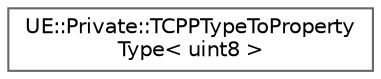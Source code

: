 digraph "Graphical Class Hierarchy"
{
 // INTERACTIVE_SVG=YES
 // LATEX_PDF_SIZE
  bgcolor="transparent";
  edge [fontname=Helvetica,fontsize=10,labelfontname=Helvetica,labelfontsize=10];
  node [fontname=Helvetica,fontsize=10,shape=box,height=0.2,width=0.4];
  rankdir="LR";
  Node0 [id="Node000000",label="UE::Private::TCPPTypeToProperty\lType\< uint8 \>",height=0.2,width=0.4,color="grey40", fillcolor="white", style="filled",URL="$d0/dd5/structUE_1_1Private_1_1TCPPTypeToPropertyType_3_01uint8_01_4.html",tooltip=" "];
}

